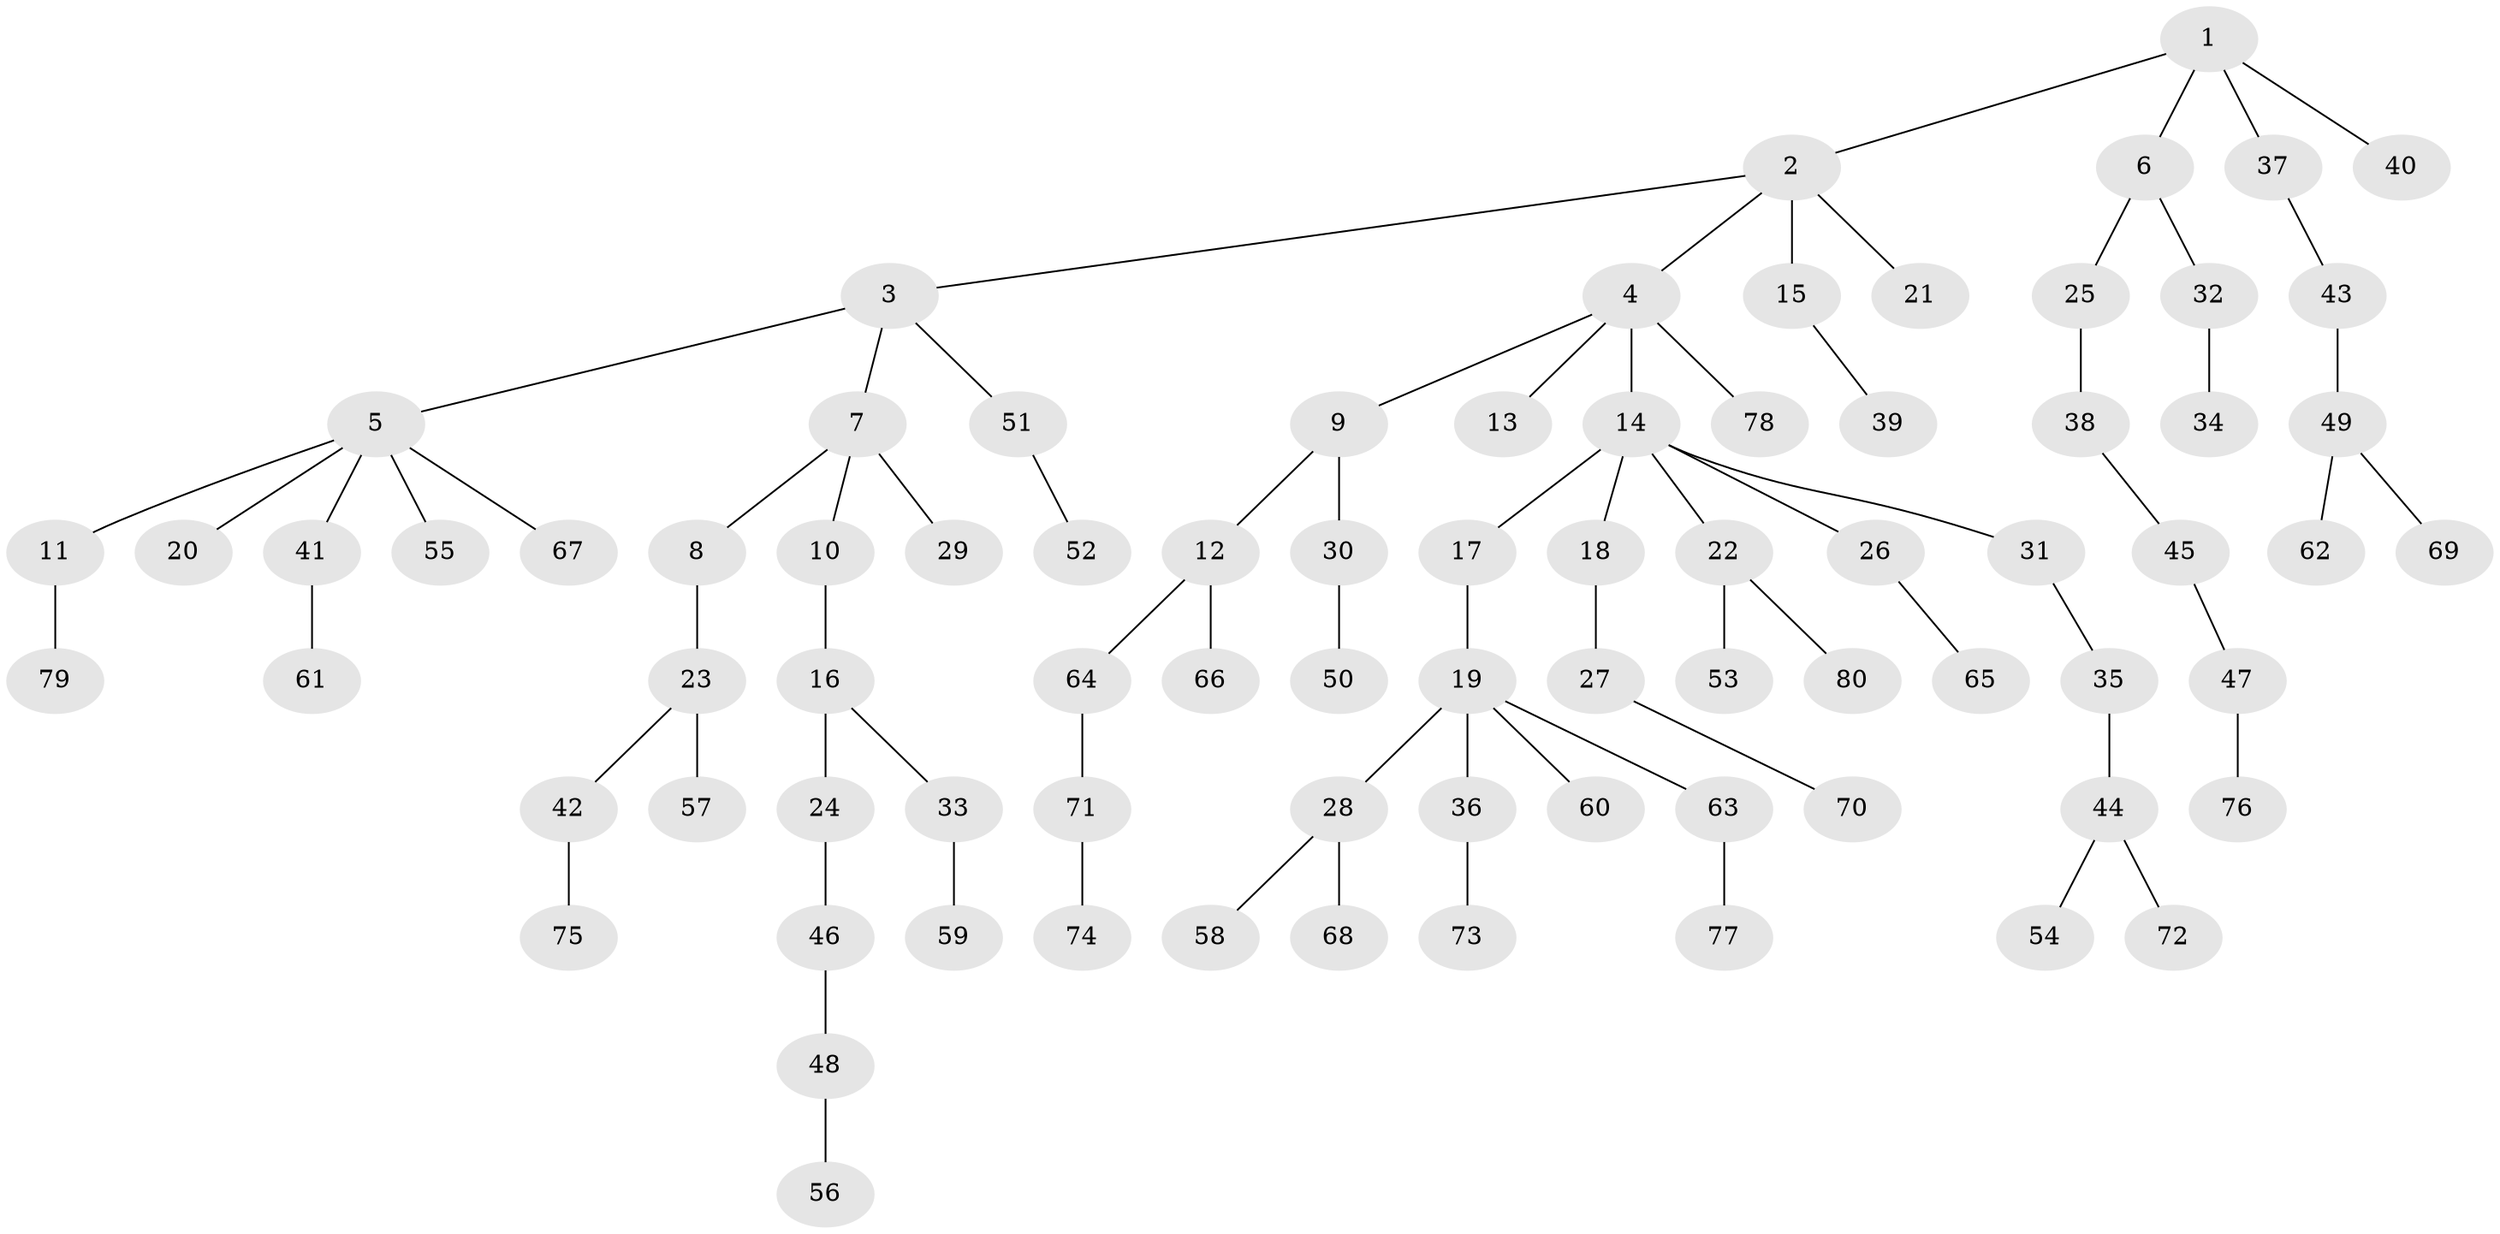 // coarse degree distribution, {4: 0.05, 3: 0.175, 2: 0.35, 1: 0.4, 5: 0.025}
// Generated by graph-tools (version 1.1) at 2025/37/03/04/25 23:37:30]
// undirected, 80 vertices, 79 edges
graph export_dot {
  node [color=gray90,style=filled];
  1;
  2;
  3;
  4;
  5;
  6;
  7;
  8;
  9;
  10;
  11;
  12;
  13;
  14;
  15;
  16;
  17;
  18;
  19;
  20;
  21;
  22;
  23;
  24;
  25;
  26;
  27;
  28;
  29;
  30;
  31;
  32;
  33;
  34;
  35;
  36;
  37;
  38;
  39;
  40;
  41;
  42;
  43;
  44;
  45;
  46;
  47;
  48;
  49;
  50;
  51;
  52;
  53;
  54;
  55;
  56;
  57;
  58;
  59;
  60;
  61;
  62;
  63;
  64;
  65;
  66;
  67;
  68;
  69;
  70;
  71;
  72;
  73;
  74;
  75;
  76;
  77;
  78;
  79;
  80;
  1 -- 2;
  1 -- 6;
  1 -- 37;
  1 -- 40;
  2 -- 3;
  2 -- 4;
  2 -- 15;
  2 -- 21;
  3 -- 5;
  3 -- 7;
  3 -- 51;
  4 -- 9;
  4 -- 13;
  4 -- 14;
  4 -- 78;
  5 -- 11;
  5 -- 20;
  5 -- 41;
  5 -- 55;
  5 -- 67;
  6 -- 25;
  6 -- 32;
  7 -- 8;
  7 -- 10;
  7 -- 29;
  8 -- 23;
  9 -- 12;
  9 -- 30;
  10 -- 16;
  11 -- 79;
  12 -- 64;
  12 -- 66;
  14 -- 17;
  14 -- 18;
  14 -- 22;
  14 -- 26;
  14 -- 31;
  15 -- 39;
  16 -- 24;
  16 -- 33;
  17 -- 19;
  18 -- 27;
  19 -- 28;
  19 -- 36;
  19 -- 60;
  19 -- 63;
  22 -- 53;
  22 -- 80;
  23 -- 42;
  23 -- 57;
  24 -- 46;
  25 -- 38;
  26 -- 65;
  27 -- 70;
  28 -- 58;
  28 -- 68;
  30 -- 50;
  31 -- 35;
  32 -- 34;
  33 -- 59;
  35 -- 44;
  36 -- 73;
  37 -- 43;
  38 -- 45;
  41 -- 61;
  42 -- 75;
  43 -- 49;
  44 -- 54;
  44 -- 72;
  45 -- 47;
  46 -- 48;
  47 -- 76;
  48 -- 56;
  49 -- 62;
  49 -- 69;
  51 -- 52;
  63 -- 77;
  64 -- 71;
  71 -- 74;
}

